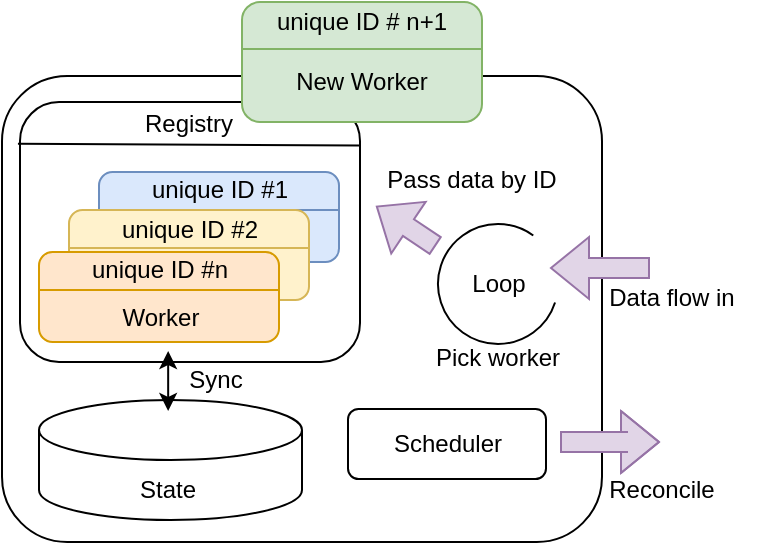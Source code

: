 <mxfile version="15.5.8" type="device"><diagram id="sgzRevBImkEdn14Bx6gM" name="Page-1"><mxGraphModel dx="1796" dy="1624" grid="1" gridSize="10" guides="1" tooltips="1" connect="1" arrows="1" fold="1" page="1" pageScale="1" pageWidth="850" pageHeight="1100" math="0" shadow="0"><root><mxCell id="0"/><mxCell id="1" parent="0"/><mxCell id="mcmrkVRqNEeqkvRjRTx2-1" value="" style="rounded=1;whiteSpace=wrap;html=1;arcSize=14;" vertex="1" parent="1"><mxGeometry x="-430" y="-243" width="300" height="233" as="geometry"/></mxCell><mxCell id="mcmrkVRqNEeqkvRjRTx2-18" value="" style="shape=cylinder3;whiteSpace=wrap;html=1;boundedLbl=1;backgroundOutline=1;size=15;" vertex="1" parent="1"><mxGeometry x="-411.5" y="-81" width="131.5" height="60" as="geometry"/></mxCell><mxCell id="mcmrkVRqNEeqkvRjRTx2-19" value="State" style="text;html=1;strokeColor=none;fillColor=none;align=center;verticalAlign=middle;whiteSpace=wrap;rounded=0;" vertex="1" parent="1"><mxGeometry x="-412.5" y="-51" width="130" height="30" as="geometry"/></mxCell><mxCell id="mcmrkVRqNEeqkvRjRTx2-25" value="Loop" style="verticalLabelPosition=middle;verticalAlign=middle;html=1;shape=mxgraph.basic.arc;startAngle=0.3;endAngle=0.1;labelPosition=center;align=center;" vertex="1" parent="1"><mxGeometry x="-212" y="-169" width="60" height="60" as="geometry"/></mxCell><mxCell id="mcmrkVRqNEeqkvRjRTx2-29" value="" style="shape=flexArrow;endArrow=classic;html=1;rounded=0;fillColor=#e1d5e7;strokeColor=#9673a6;" edge="1" parent="1"><mxGeometry width="50" height="50" relative="1" as="geometry"><mxPoint x="-106" y="-147" as="sourcePoint"/><mxPoint x="-156" y="-147" as="targetPoint"/></mxGeometry></mxCell><mxCell id="mcmrkVRqNEeqkvRjRTx2-30" value="" style="shape=flexArrow;endArrow=classic;html=1;rounded=0;fillColor=#e1d5e7;strokeColor=#9673a6;" edge="1" parent="1"><mxGeometry width="50" height="50" relative="1" as="geometry"><mxPoint x="-213" y="-158" as="sourcePoint"/><mxPoint x="-243" y="-178" as="targetPoint"/></mxGeometry></mxCell><mxCell id="mcmrkVRqNEeqkvRjRTx2-31" value="Data flow in" style="text;html=1;strokeColor=none;fillColor=none;align=center;verticalAlign=middle;whiteSpace=wrap;rounded=0;" vertex="1" parent="1"><mxGeometry x="-135" y="-147" width="80" height="30" as="geometry"/></mxCell><mxCell id="mcmrkVRqNEeqkvRjRTx2-32" value="Pass data by ID" style="text;html=1;strokeColor=none;fillColor=none;align=center;verticalAlign=middle;whiteSpace=wrap;rounded=0;" vertex="1" parent="1"><mxGeometry x="-250" y="-206" width="110" height="30" as="geometry"/></mxCell><mxCell id="mcmrkVRqNEeqkvRjRTx2-33" value="Pick worker" style="text;html=1;strokeColor=none;fillColor=none;align=center;verticalAlign=middle;whiteSpace=wrap;rounded=0;" vertex="1" parent="1"><mxGeometry x="-222" y="-117" width="80" height="30" as="geometry"/></mxCell><mxCell id="mcmrkVRqNEeqkvRjRTx2-35" value="" style="endArrow=classic;startArrow=classic;html=1;rounded=0;" edge="1" parent="1"><mxGeometry width="50" height="50" relative="1" as="geometry"><mxPoint x="-346.92" y="-105.5" as="sourcePoint"/><mxPoint x="-346.92" y="-75.5" as="targetPoint"/></mxGeometry></mxCell><mxCell id="mcmrkVRqNEeqkvRjRTx2-36" value="Sync" style="text;html=1;strokeColor=none;fillColor=none;align=center;verticalAlign=middle;whiteSpace=wrap;rounded=0;" vertex="1" parent="1"><mxGeometry x="-362" y="-106.19" width="77.5" height="30" as="geometry"/></mxCell><mxCell id="mcmrkVRqNEeqkvRjRTx2-37" value="" style="shape=flexArrow;endArrow=classic;html=1;rounded=0;fillColor=#e1d5e7;strokeColor=#9673a6;" edge="1" parent="1"><mxGeometry width="50" height="50" relative="1" as="geometry"><mxPoint x="-151" y="-60.0" as="sourcePoint"/><mxPoint x="-101" y="-60.0" as="targetPoint"/><Array as="points"><mxPoint x="-117" y="-60"/></Array></mxGeometry></mxCell><mxCell id="mcmrkVRqNEeqkvRjRTx2-39" value="" style="rounded=1;whiteSpace=wrap;html=1;fillColor=none;verticalAlign=top;" vertex="1" parent="1"><mxGeometry x="-257" y="-76.5" width="99" height="35" as="geometry"/></mxCell><mxCell id="mcmrkVRqNEeqkvRjRTx2-26" value="" style="rounded=1;whiteSpace=wrap;html=1;fillColor=none;" vertex="1" parent="1"><mxGeometry x="-421" y="-230" width="170" height="130" as="geometry"/></mxCell><mxCell id="mcmrkVRqNEeqkvRjRTx2-45" value="" style="rounded=1;whiteSpace=wrap;html=1;fillColor=#dae8fc;strokeColor=#6c8ebf;" vertex="1" parent="1"><mxGeometry x="-381.5" y="-195" width="120" height="45" as="geometry"/></mxCell><mxCell id="mcmrkVRqNEeqkvRjRTx2-46" value="" style="endArrow=none;html=1;rounded=0;fillColor=#dae8fc;strokeColor=#6c8ebf;" edge="1" parent="1"><mxGeometry width="50" height="50" relative="1" as="geometry"><mxPoint x="-381.5" y="-176" as="sourcePoint"/><mxPoint x="-261.5" y="-176" as="targetPoint"/></mxGeometry></mxCell><mxCell id="mcmrkVRqNEeqkvRjRTx2-44" value="unique ID #1" style="text;html=1;strokeColor=none;fillColor=none;align=center;verticalAlign=middle;whiteSpace=wrap;rounded=0;" vertex="1" parent="1"><mxGeometry x="-381.5" y="-196" width="120" height="20" as="geometry"/></mxCell><mxCell id="mcmrkVRqNEeqkvRjRTx2-49" value="" style="endArrow=none;html=1;rounded=0;entryX=1;entryY=0.167;entryDx=0;entryDy=0;entryPerimeter=0;exitX=-0.006;exitY=0.161;exitDx=0;exitDy=0;exitPerimeter=0;" edge="1" parent="1" source="mcmrkVRqNEeqkvRjRTx2-26" target="mcmrkVRqNEeqkvRjRTx2-26"><mxGeometry width="50" height="50" relative="1" as="geometry"><mxPoint x="-130" y="-180" as="sourcePoint"/><mxPoint x="-120" y="-71" as="targetPoint"/></mxGeometry></mxCell><mxCell id="mcmrkVRqNEeqkvRjRTx2-50" value="Registry" style="text;html=1;strokeColor=none;fillColor=none;align=center;verticalAlign=middle;whiteSpace=wrap;rounded=0;" vertex="1" parent="1"><mxGeometry x="-421" y="-229" width="169" height="20" as="geometry"/></mxCell><mxCell id="mcmrkVRqNEeqkvRjRTx2-53" value="" style="rounded=1;whiteSpace=wrap;html=1;fillColor=#fff2cc;strokeColor=#d6b656;" vertex="1" parent="1"><mxGeometry x="-396.5" y="-176" width="120" height="45" as="geometry"/></mxCell><mxCell id="mcmrkVRqNEeqkvRjRTx2-54" value="" style="endArrow=none;html=1;rounded=0;fillColor=#fff2cc;strokeColor=#d6b656;" edge="1" parent="1"><mxGeometry width="50" height="50" relative="1" as="geometry"><mxPoint x="-396.5" y="-157" as="sourcePoint"/><mxPoint x="-276.5" y="-157" as="targetPoint"/></mxGeometry></mxCell><mxCell id="mcmrkVRqNEeqkvRjRTx2-55" value="unique ID #2" style="text;html=1;strokeColor=none;fillColor=none;align=center;verticalAlign=middle;whiteSpace=wrap;rounded=0;" vertex="1" parent="1"><mxGeometry x="-396.5" y="-176" width="120" height="20" as="geometry"/></mxCell><mxCell id="mcmrkVRqNEeqkvRjRTx2-57" value="" style="rounded=1;whiteSpace=wrap;html=1;fillColor=#ffe6cc;strokeColor=#d79b00;" vertex="1" parent="1"><mxGeometry x="-411.5" y="-155" width="120" height="45" as="geometry"/></mxCell><mxCell id="mcmrkVRqNEeqkvRjRTx2-58" value="" style="endArrow=none;html=1;rounded=0;fillColor=#ffe6cc;strokeColor=#d79b00;" edge="1" parent="1"><mxGeometry width="50" height="50" relative="1" as="geometry"><mxPoint x="-411.5" y="-136" as="sourcePoint"/><mxPoint x="-291.5" y="-136" as="targetPoint"/></mxGeometry></mxCell><mxCell id="mcmrkVRqNEeqkvRjRTx2-59" value="unique ID #n" style="text;html=1;strokeColor=none;fillColor=none;align=center;verticalAlign=middle;whiteSpace=wrap;rounded=0;" vertex="1" parent="1"><mxGeometry x="-411.5" y="-156" width="120" height="20" as="geometry"/></mxCell><mxCell id="mcmrkVRqNEeqkvRjRTx2-60" value="Worker" style="text;html=1;strokeColor=none;fillColor=none;align=center;verticalAlign=middle;whiteSpace=wrap;rounded=0;" vertex="1" parent="1"><mxGeometry x="-408.5" y="-134" width="115" height="24" as="geometry"/></mxCell><mxCell id="mcmrkVRqNEeqkvRjRTx2-20" value="" style="rounded=1;whiteSpace=wrap;html=1;fillColor=#d5e8d4;strokeColor=#82b366;" vertex="1" parent="1"><mxGeometry x="-310" y="-280" width="120" height="60" as="geometry"/></mxCell><mxCell id="mcmrkVRqNEeqkvRjRTx2-21" value="" style="endArrow=none;html=1;rounded=0;fillColor=#d5e8d4;strokeColor=#82b366;" edge="1" parent="1"><mxGeometry width="50" height="50" relative="1" as="geometry"><mxPoint x="-310" y="-256.5" as="sourcePoint"/><mxPoint x="-190" y="-256.5" as="targetPoint"/></mxGeometry></mxCell><mxCell id="mcmrkVRqNEeqkvRjRTx2-22" value="unique ID # n+1" style="text;html=1;strokeColor=none;fillColor=none;align=center;verticalAlign=middle;whiteSpace=wrap;rounded=0;" vertex="1" parent="1"><mxGeometry x="-310" y="-280" width="120" height="20" as="geometry"/></mxCell><mxCell id="mcmrkVRqNEeqkvRjRTx2-48" value="New Worker" style="text;html=1;strokeColor=none;fillColor=none;align=center;verticalAlign=middle;whiteSpace=wrap;rounded=0;" vertex="1" parent="1"><mxGeometry x="-310" y="-250" width="120" height="19.25" as="geometry"/></mxCell><mxCell id="mcmrkVRqNEeqkvRjRTx2-62" value="Scheduler" style="text;html=1;strokeColor=none;fillColor=none;align=center;verticalAlign=middle;whiteSpace=wrap;rounded=0;" vertex="1" parent="1"><mxGeometry x="-257" y="-72.19" width="100" height="26.37" as="geometry"/></mxCell><mxCell id="mcmrkVRqNEeqkvRjRTx2-65" value="Reconcile" style="text;html=1;strokeColor=none;fillColor=none;align=center;verticalAlign=middle;whiteSpace=wrap;rounded=0;" vertex="1" parent="1"><mxGeometry x="-150" y="-49.37" width="100" height="26.37" as="geometry"/></mxCell></root></mxGraphModel></diagram></mxfile>